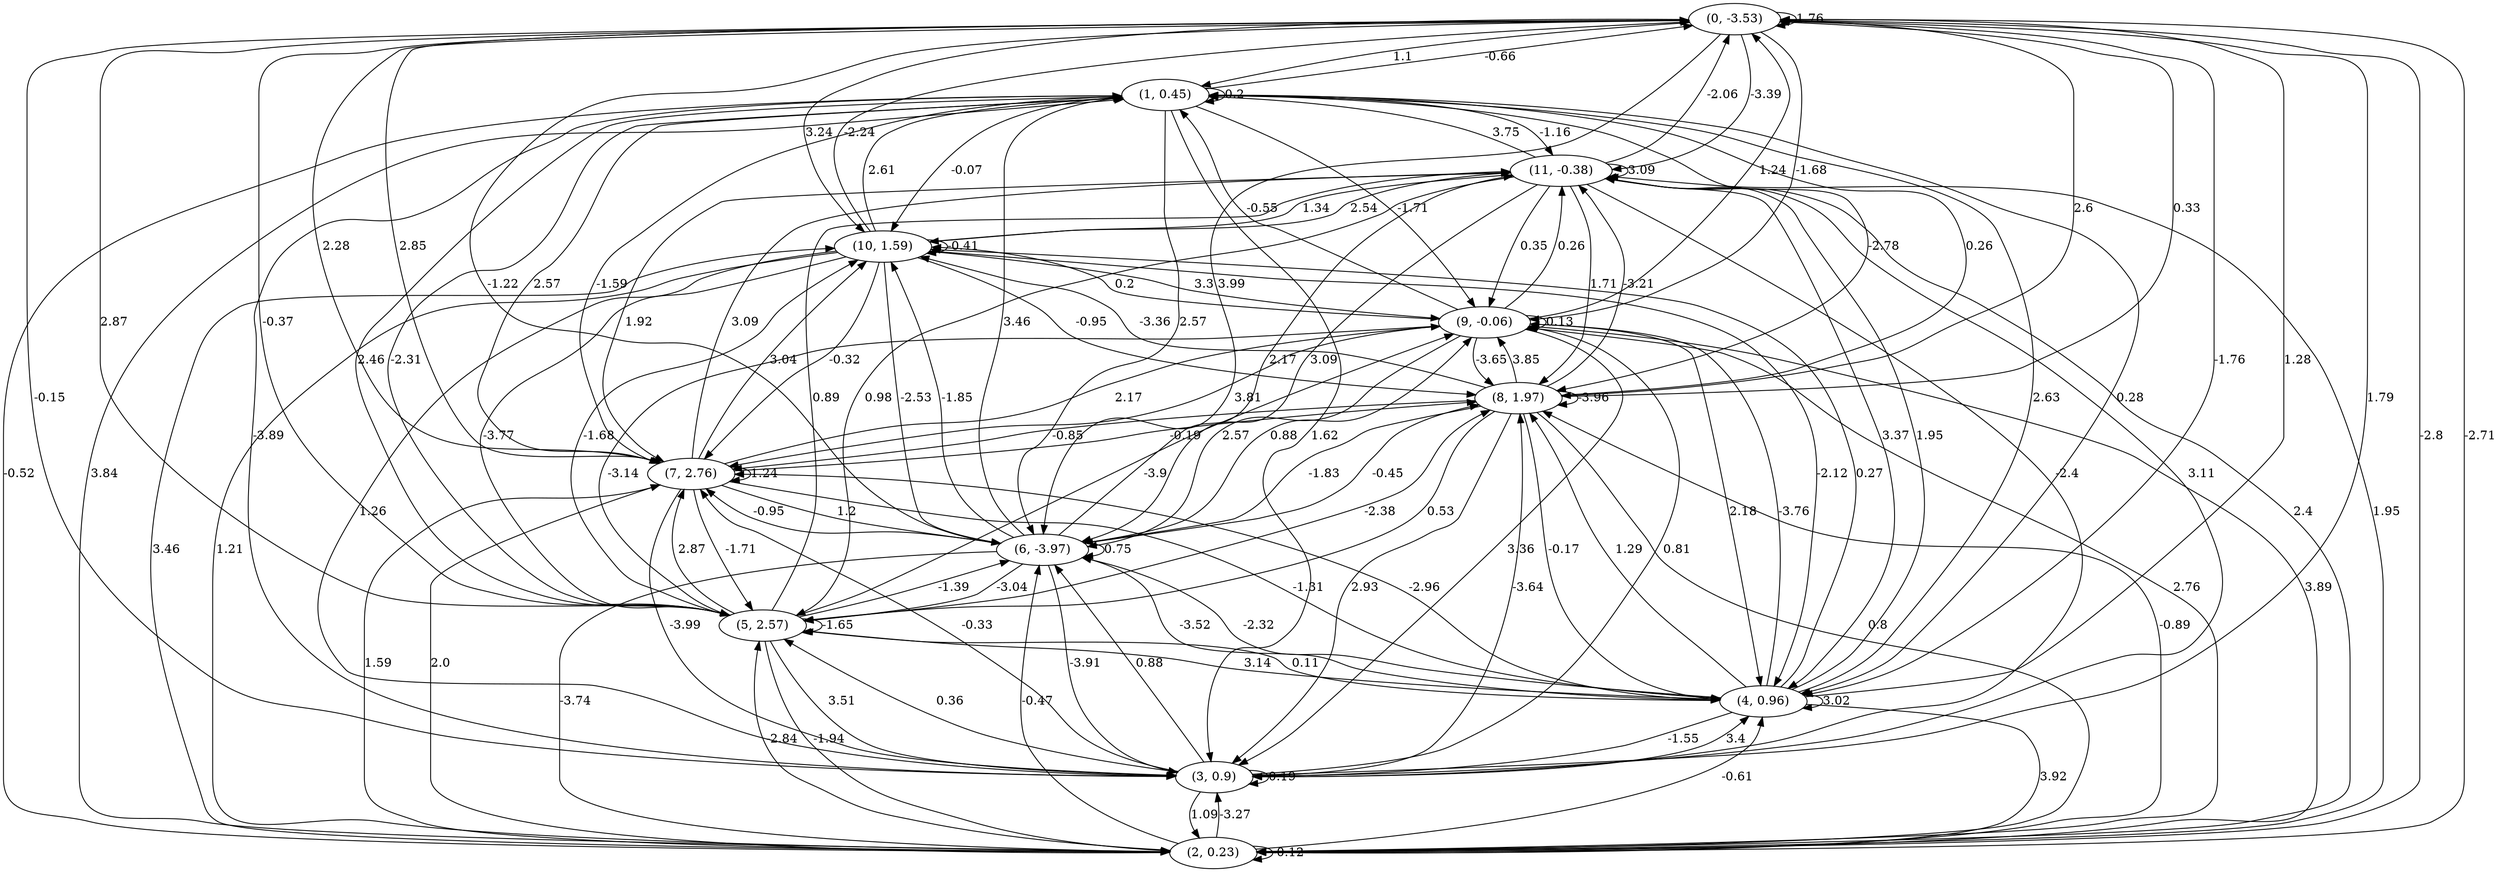 digraph {
    0 [ label = "(0, -3.53)" ]
    1 [ label = "(1, 0.45)" ]
    2 [ label = "(2, 0.23)" ]
    3 [ label = "(3, 0.9)" ]
    4 [ label = "(4, 0.96)" ]
    5 [ label = "(5, 2.57)" ]
    6 [ label = "(6, -3.97)" ]
    7 [ label = "(7, 2.76)" ]
    8 [ label = "(8, 1.97)" ]
    9 [ label = "(9, -0.06)" ]
    10 [ label = "(10, 1.59)" ]
    11 [ label = "(11, -0.38)" ]
    0 -> 0 [ label = "1.76" ]
    1 -> 1 [ label = "0.2" ]
    2 -> 2 [ label = "-0.12" ]
    3 -> 3 [ label = "0.19" ]
    4 -> 4 [ label = "3.02" ]
    5 -> 5 [ label = "-1.65" ]
    6 -> 6 [ label = "0.75" ]
    7 -> 7 [ label = "1.24" ]
    8 -> 8 [ label = "-3.96" ]
    9 -> 9 [ label = "0.13" ]
    10 -> 10 [ label = "-0.41" ]
    11 -> 11 [ label = "3.09" ]
    1 -> 0 [ label = "-0.66" ]
    2 -> 0 [ label = "-2.71" ]
    3 -> 0 [ label = "1.79" ]
    4 -> 0 [ label = "1.28" ]
    5 -> 0 [ label = "2.87" ]
    6 -> 0 [ label = "-1.22" ]
    7 -> 0 [ label = "2.85" ]
    8 -> 0 [ label = "0.33" ]
    9 -> 0 [ label = "1.24" ]
    10 -> 0 [ label = "-2.24" ]
    11 -> 0 [ label = "-2.06" ]
    0 -> 1 [ label = "1.1" ]
    2 -> 1 [ label = "3.84" ]
    3 -> 1 [ label = "-3.89" ]
    4 -> 1 [ label = "2.63" ]
    5 -> 1 [ label = "-2.31" ]
    6 -> 1 [ label = "3.46" ]
    7 -> 1 [ label = "2.57" ]
    8 -> 1 [ label = "0.26" ]
    9 -> 1 [ label = "-0.55" ]
    10 -> 1 [ label = "2.61" ]
    11 -> 1 [ label = "3.75" ]
    0 -> 2 [ label = "-2.8" ]
    1 -> 2 [ label = "-0.52" ]
    3 -> 2 [ label = "1.09" ]
    4 -> 2 [ label = "3.92" ]
    5 -> 2 [ label = "-1.94" ]
    6 -> 2 [ label = "-3.74" ]
    7 -> 2 [ label = "1.59" ]
    8 -> 2 [ label = "0.8" ]
    9 -> 2 [ label = "2.76" ]
    10 -> 2 [ label = "1.21" ]
    11 -> 2 [ label = "2.4" ]
    0 -> 3 [ label = "-0.15" ]
    1 -> 3 [ label = "1.62" ]
    2 -> 3 [ label = "-3.27" ]
    4 -> 3 [ label = "-1.55" ]
    5 -> 3 [ label = "3.51" ]
    6 -> 3 [ label = "-3.91" ]
    7 -> 3 [ label = "-3.99" ]
    8 -> 3 [ label = "2.93" ]
    9 -> 3 [ label = "3.36" ]
    10 -> 3 [ label = "1.26" ]
    11 -> 3 [ label = "-2.4" ]
    0 -> 4 [ label = "-1.76" ]
    1 -> 4 [ label = "0.28" ]
    2 -> 4 [ label = "-0.61" ]
    3 -> 4 [ label = "3.4" ]
    5 -> 4 [ label = "3.14" ]
    6 -> 4 [ label = "-3.52" ]
    7 -> 4 [ label = "-1.31" ]
    8 -> 4 [ label = "-0.17" ]
    9 -> 4 [ label = "2.18" ]
    10 -> 4 [ label = "-2.12" ]
    11 -> 4 [ label = "3.37" ]
    0 -> 5 [ label = "-0.37" ]
    1 -> 5 [ label = "2.46" ]
    2 -> 5 [ label = "-2.84" ]
    3 -> 5 [ label = "0.36" ]
    4 -> 5 [ label = "0.11" ]
    6 -> 5 [ label = "-3.04" ]
    7 -> 5 [ label = "-1.71" ]
    8 -> 5 [ label = "0.53" ]
    9 -> 5 [ label = "-3.14" ]
    10 -> 5 [ label = "-3.77" ]
    11 -> 5 [ label = "0.98" ]
    0 -> 6 [ label = "3.99" ]
    1 -> 6 [ label = "2.57" ]
    2 -> 6 [ label = "-0.47" ]
    3 -> 6 [ label = "0.88" ]
    4 -> 6 [ label = "-2.32" ]
    5 -> 6 [ label = "-1.39" ]
    7 -> 6 [ label = "1.2" ]
    8 -> 6 [ label = "-1.83" ]
    9 -> 6 [ label = "2.57" ]
    10 -> 6 [ label = "-2.53" ]
    11 -> 6 [ label = "3.09" ]
    0 -> 7 [ label = "2.28" ]
    1 -> 7 [ label = "-1.59" ]
    2 -> 7 [ label = "2.0" ]
    3 -> 7 [ label = "-0.33" ]
    4 -> 7 [ label = "-2.96" ]
    5 -> 7 [ label = "2.87" ]
    6 -> 7 [ label = "-0.95" ]
    8 -> 7 [ label = "-0.85" ]
    9 -> 7 [ label = "3.81" ]
    10 -> 7 [ label = "-0.32" ]
    11 -> 7 [ label = "1.92" ]
    0 -> 8 [ label = "2.6" ]
    1 -> 8 [ label = "-2.78" ]
    2 -> 8 [ label = "-0.89" ]
    3 -> 8 [ label = "-3.64" ]
    4 -> 8 [ label = "1.29" ]
    5 -> 8 [ label = "-2.38" ]
    6 -> 8 [ label = "-0.45" ]
    7 -> 8 [ label = "-0.19" ]
    9 -> 8 [ label = "-3.65" ]
    10 -> 8 [ label = "-0.95" ]
    11 -> 8 [ label = "1.71" ]
    0 -> 9 [ label = "-1.68" ]
    1 -> 9 [ label = "-1.71" ]
    2 -> 9 [ label = "3.89" ]
    3 -> 9 [ label = "0.81" ]
    4 -> 9 [ label = "-3.76" ]
    5 -> 9 [ label = "-3.9" ]
    6 -> 9 [ label = "0.88" ]
    7 -> 9 [ label = "2.17" ]
    8 -> 9 [ label = "3.85" ]
    10 -> 9 [ label = "3.3" ]
    11 -> 9 [ label = "0.35" ]
    0 -> 10 [ label = "3.24" ]
    1 -> 10 [ label = "-0.07" ]
    2 -> 10 [ label = "3.46" ]
    4 -> 10 [ label = "0.27" ]
    5 -> 10 [ label = "-1.68" ]
    6 -> 10 [ label = "-1.85" ]
    7 -> 10 [ label = "3.04" ]
    8 -> 10 [ label = "-3.36" ]
    9 -> 10 [ label = "0.2" ]
    11 -> 10 [ label = "1.34" ]
    0 -> 11 [ label = "-3.39" ]
    1 -> 11 [ label = "-1.16" ]
    2 -> 11 [ label = "1.95" ]
    3 -> 11 [ label = "3.11" ]
    4 -> 11 [ label = "1.95" ]
    5 -> 11 [ label = "0.89" ]
    6 -> 11 [ label = "2.17" ]
    7 -> 11 [ label = "3.09" ]
    8 -> 11 [ label = "-3.21" ]
    9 -> 11 [ label = "0.26" ]
    10 -> 11 [ label = "2.54" ]
}


